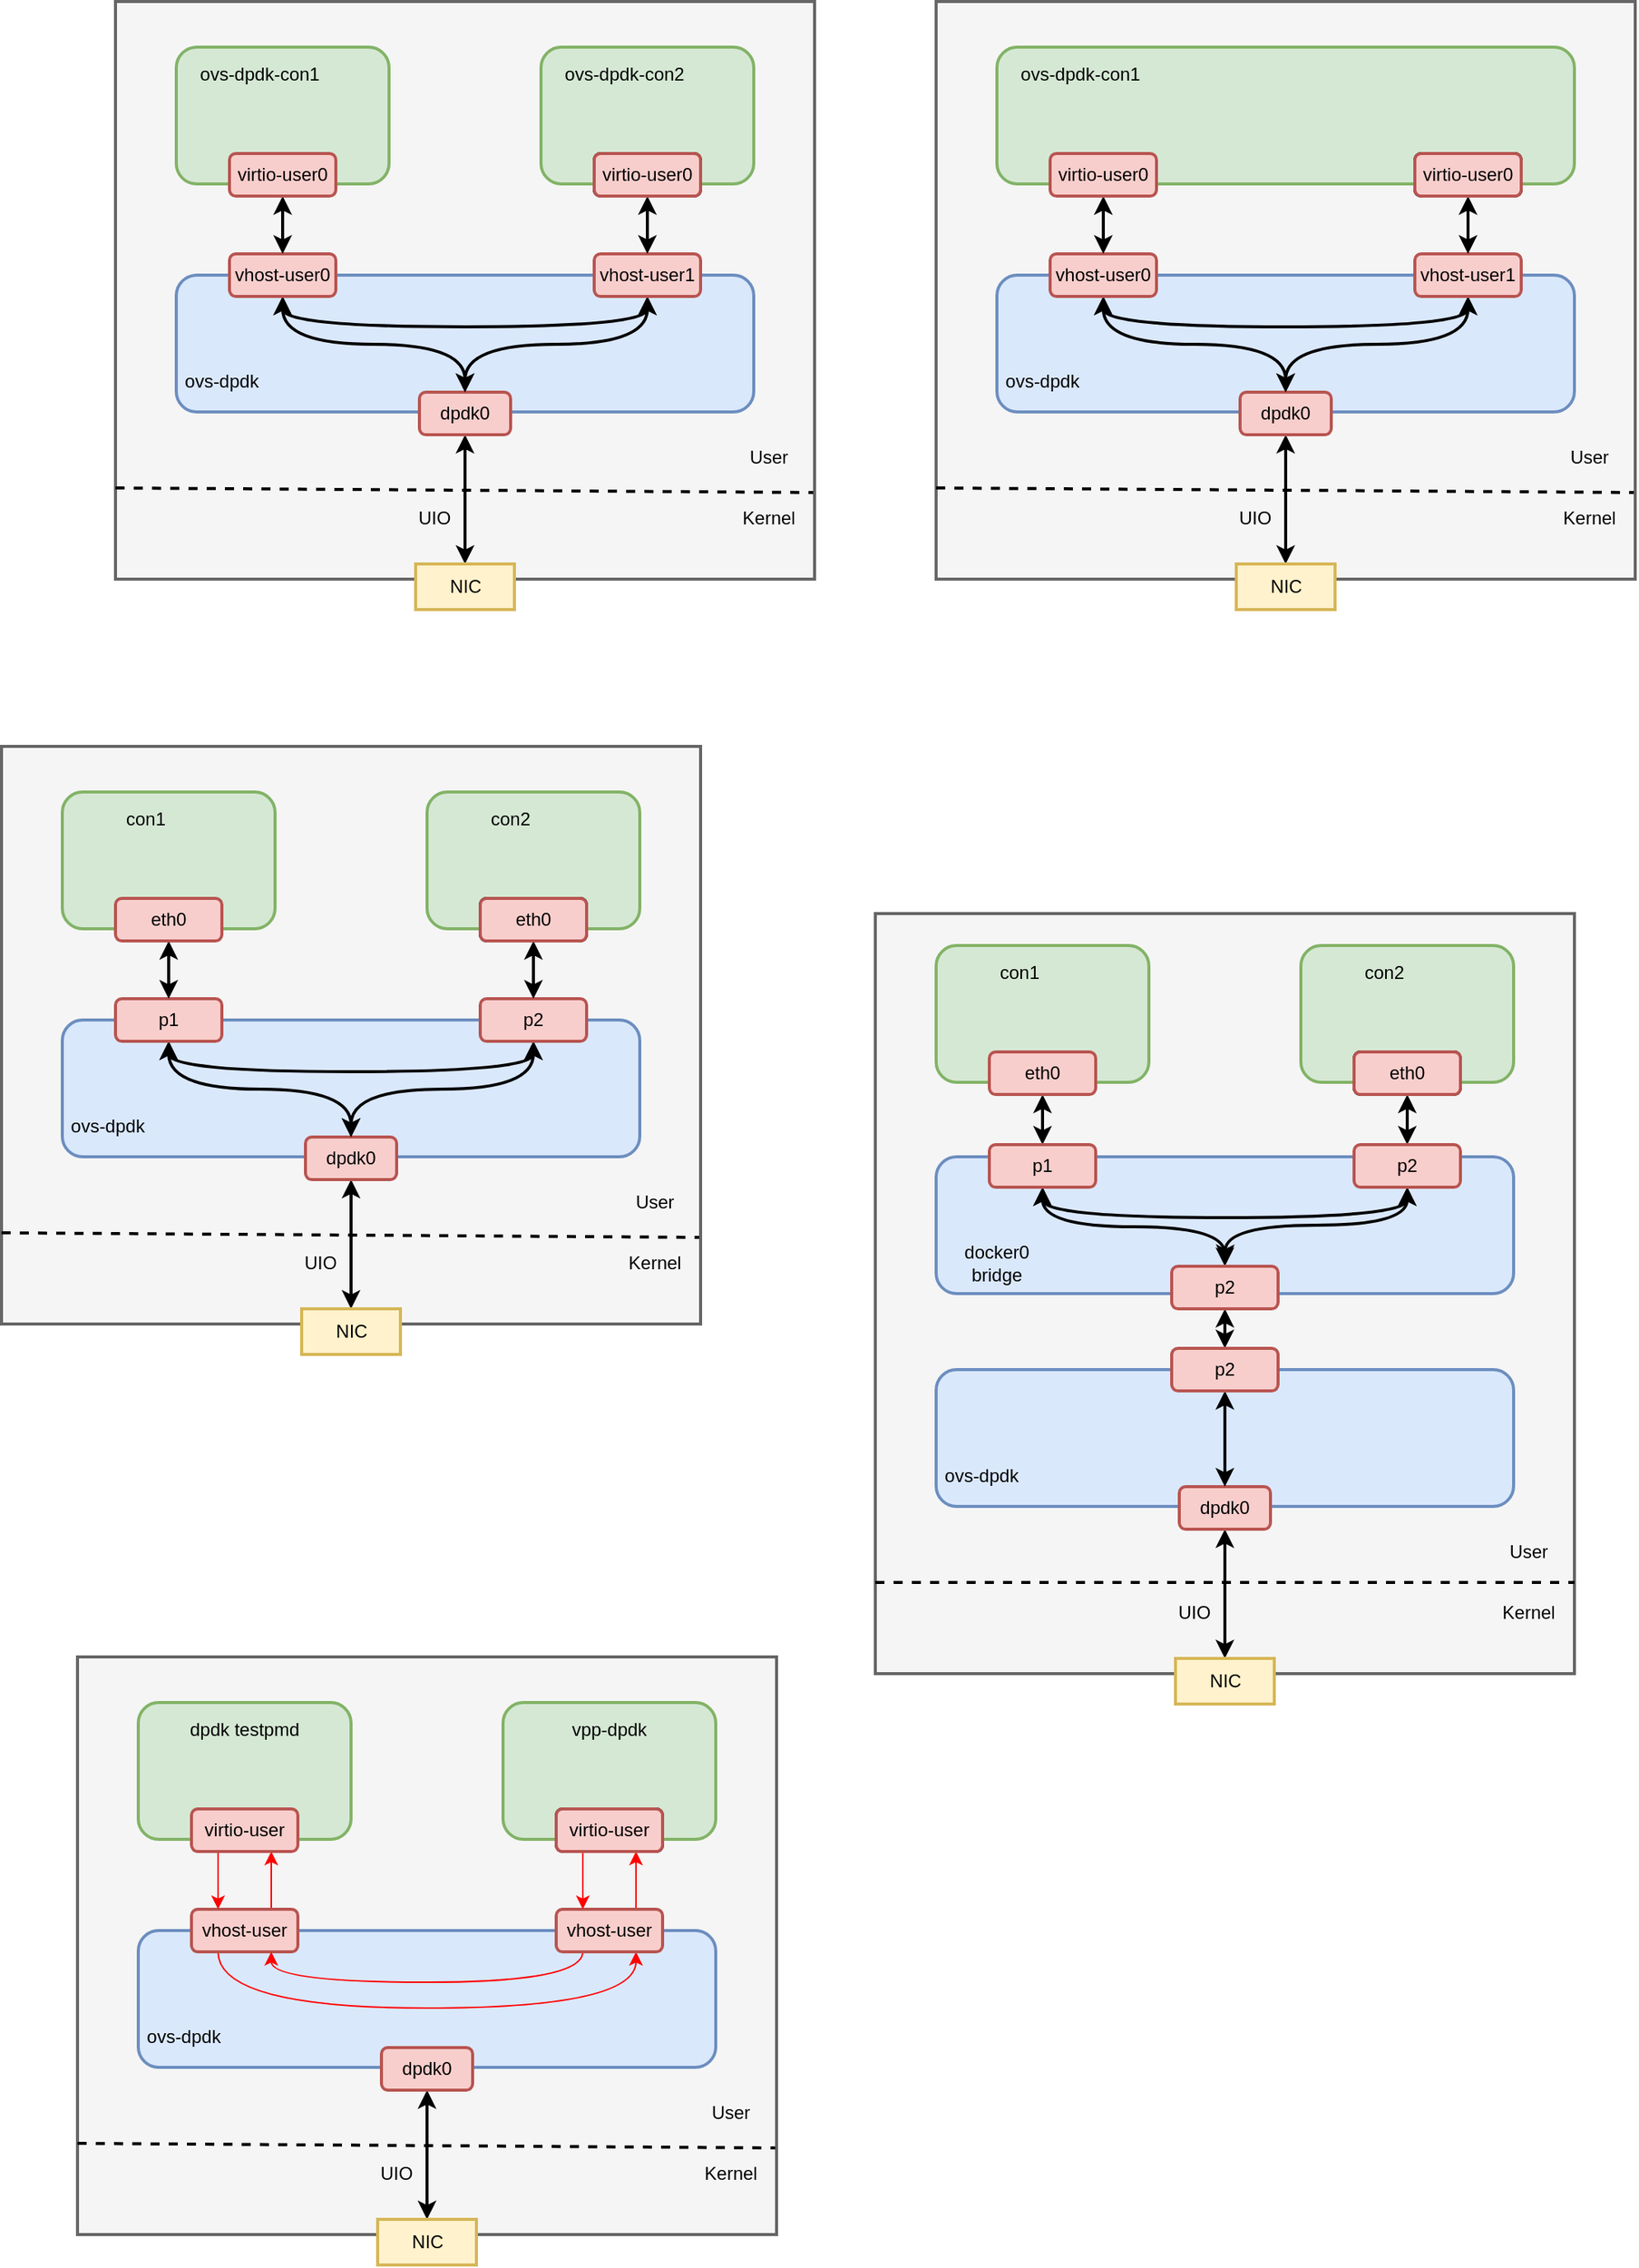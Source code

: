 <mxfile version="13.1.5" type="github">
  <diagram id="FR9rOoePRvCrto6dqu8H" name="Page-1">
    <mxGraphModel dx="1422" dy="713" grid="1" gridSize="10" guides="1" tooltips="1" connect="1" arrows="1" fold="1" page="1" pageScale="1" pageWidth="827" pageHeight="1169" math="0" shadow="0">
      <root>
        <mxCell id="0" />
        <mxCell id="1" parent="0" />
        <mxCell id="XV7jntDIHgjZRDwFEsG6-4" value="" style="rounded=0;whiteSpace=wrap;html=1;strokeWidth=2;fillColor=#f5f5f5;strokeColor=#666666;fontColor=#333333;" parent="1" vertex="1">
          <mxGeometry x="120" y="80" width="460" height="380" as="geometry" />
        </mxCell>
        <mxCell id="XV7jntDIHgjZRDwFEsG6-5" value="" style="rounded=1;whiteSpace=wrap;html=1;strokeWidth=2;fillColor=#d5e8d4;strokeColor=#82b366;" parent="1" vertex="1">
          <mxGeometry x="160" y="110" width="140" height="90" as="geometry" />
        </mxCell>
        <mxCell id="XV7jntDIHgjZRDwFEsG6-6" value="ovs-dpdk-con1" style="text;html=1;strokeColor=none;fillColor=none;align=center;verticalAlign=middle;whiteSpace=wrap;rounded=0;strokeWidth=2;" parent="1" vertex="1">
          <mxGeometry x="170" y="118" width="90" height="20" as="geometry" />
        </mxCell>
        <mxCell id="XV7jntDIHgjZRDwFEsG6-10" value="" style="rounded=1;whiteSpace=wrap;html=1;strokeWidth=2;fillColor=#dae8fc;strokeColor=#6c8ebf;" parent="1" vertex="1">
          <mxGeometry x="160" y="260" width="380" height="90" as="geometry" />
        </mxCell>
        <mxCell id="XV7jntDIHgjZRDwFEsG6-11" value="ovs-dpdk" style="text;html=1;strokeColor=none;fillColor=none;align=center;verticalAlign=middle;whiteSpace=wrap;rounded=0;strokeWidth=2;" parent="1" vertex="1">
          <mxGeometry x="160" y="320" width="60" height="20" as="geometry" />
        </mxCell>
        <mxCell id="XV7jntDIHgjZRDwFEsG6-28" style="edgeStyle=orthogonalEdgeStyle;orthogonalLoop=1;jettySize=auto;html=1;exitX=0.5;exitY=0;exitDx=0;exitDy=0;entryX=0.5;entryY=1;entryDx=0;entryDy=0;startArrow=classic;startFill=1;curved=1;strokeColor=#000000;strokeWidth=2;" parent="1" source="XV7jntDIHgjZRDwFEsG6-12" target="XV7jntDIHgjZRDwFEsG6-18" edge="1">
          <mxGeometry relative="1" as="geometry" />
        </mxCell>
        <mxCell id="XV7jntDIHgjZRDwFEsG6-12" value="NIC" style="rounded=0;whiteSpace=wrap;html=1;strokeWidth=2;fillColor=#fff2cc;strokeColor=#d6b656;" parent="1" vertex="1">
          <mxGeometry x="317.5" y="450" width="65" height="30" as="geometry" />
        </mxCell>
        <mxCell id="XV7jntDIHgjZRDwFEsG6-15" value="" style="endArrow=none;dashed=1;html=1;entryX=0.998;entryY=0.85;entryDx=0;entryDy=0;entryPerimeter=0;strokeWidth=2;" parent="1" target="XV7jntDIHgjZRDwFEsG6-4" edge="1">
          <mxGeometry width="50" height="50" relative="1" as="geometry">
            <mxPoint x="120" y="400" as="sourcePoint" />
            <mxPoint x="450" y="400" as="targetPoint" />
          </mxGeometry>
        </mxCell>
        <mxCell id="XV7jntDIHgjZRDwFEsG6-16" value="Kernel" style="text;html=1;strokeColor=none;fillColor=none;align=center;verticalAlign=middle;whiteSpace=wrap;rounded=0;strokeWidth=2;" parent="1" vertex="1">
          <mxGeometry x="530" y="410" width="40" height="20" as="geometry" />
        </mxCell>
        <mxCell id="XV7jntDIHgjZRDwFEsG6-17" value="User" style="text;html=1;strokeColor=none;fillColor=none;align=center;verticalAlign=middle;whiteSpace=wrap;rounded=0;strokeWidth=2;" parent="1" vertex="1">
          <mxGeometry x="530" y="370" width="40" height="20" as="geometry" />
        </mxCell>
        <mxCell id="XV7jntDIHgjZRDwFEsG6-18" value="dpdk0" style="rounded=1;whiteSpace=wrap;html=1;strokeWidth=2;fillColor=#f8cecc;strokeColor=#b85450;" parent="1" vertex="1">
          <mxGeometry x="320" y="337" width="60" height="28" as="geometry" />
        </mxCell>
        <mxCell id="XV7jntDIHgjZRDwFEsG6-19" value="" style="rounded=1;whiteSpace=wrap;html=1;strokeWidth=2;fillColor=#d5e8d4;strokeColor=#82b366;" parent="1" vertex="1">
          <mxGeometry x="400" y="110" width="140" height="90" as="geometry" />
        </mxCell>
        <mxCell id="XV7jntDIHgjZRDwFEsG6-20" value="ovs-dpdk-con2" style="text;html=1;strokeColor=none;fillColor=none;align=center;verticalAlign=middle;whiteSpace=wrap;rounded=0;strokeWidth=2;" parent="1" vertex="1">
          <mxGeometry x="410" y="118" width="90" height="20" as="geometry" />
        </mxCell>
        <mxCell id="XV7jntDIHgjZRDwFEsG6-30" style="edgeStyle=orthogonalEdgeStyle;curved=1;orthogonalLoop=1;jettySize=auto;html=1;exitX=0.5;exitY=1;exitDx=0;exitDy=0;entryX=0.5;entryY=0;entryDx=0;entryDy=0;startArrow=classic;startFill=1;strokeColor=#000000;strokeWidth=2;" parent="1" source="XV7jntDIHgjZRDwFEsG6-21" target="XV7jntDIHgjZRDwFEsG6-18" edge="1">
          <mxGeometry relative="1" as="geometry" />
        </mxCell>
        <mxCell id="XV7jntDIHgjZRDwFEsG6-56" style="edgeStyle=orthogonalEdgeStyle;orthogonalLoop=1;jettySize=auto;html=1;exitX=0.5;exitY=1;exitDx=0;exitDy=0;startArrow=classic;startFill=1;strokeColor=#000000;strokeWidth=2;curved=1;" parent="1" source="XV7jntDIHgjZRDwFEsG6-21" edge="1">
          <mxGeometry relative="1" as="geometry">
            <mxPoint x="470" y="274" as="targetPoint" />
            <Array as="points">
              <mxPoint x="230" y="294" />
              <mxPoint x="470" y="294" />
            </Array>
          </mxGeometry>
        </mxCell>
        <mxCell id="XV7jntDIHgjZRDwFEsG6-21" value="vhost-user0" style="rounded=1;whiteSpace=wrap;html=1;strokeWidth=2;fillColor=#f8cecc;strokeColor=#b85450;" parent="1" vertex="1">
          <mxGeometry x="195" y="246" width="70" height="28" as="geometry" />
        </mxCell>
        <mxCell id="XV7jntDIHgjZRDwFEsG6-31" style="edgeStyle=orthogonalEdgeStyle;curved=1;orthogonalLoop=1;jettySize=auto;html=1;exitX=0.5;exitY=1;exitDx=0;exitDy=0;entryX=0.5;entryY=0;entryDx=0;entryDy=0;startArrow=classic;startFill=1;strokeColor=#000000;strokeWidth=2;" parent="1" source="XV7jntDIHgjZRDwFEsG6-22" target="XV7jntDIHgjZRDwFEsG6-18" edge="1">
          <mxGeometry relative="1" as="geometry" />
        </mxCell>
        <mxCell id="XV7jntDIHgjZRDwFEsG6-22" value="vhost-user1" style="rounded=1;whiteSpace=wrap;html=1;strokeWidth=2;fillColor=#f8cecc;strokeColor=#b85450;" parent="1" vertex="1">
          <mxGeometry x="435" y="246" width="70" height="28" as="geometry" />
        </mxCell>
        <mxCell id="XV7jntDIHgjZRDwFEsG6-26" style="edgeStyle=orthogonalEdgeStyle;rounded=0;orthogonalLoop=1;jettySize=auto;html=1;exitX=0.5;exitY=1;exitDx=0;exitDy=0;entryX=0.5;entryY=0;entryDx=0;entryDy=0;startArrow=classic;startFill=1;strokeWidth=2;" parent="1" source="XV7jntDIHgjZRDwFEsG6-23" target="XV7jntDIHgjZRDwFEsG6-21" edge="1">
          <mxGeometry relative="1" as="geometry" />
        </mxCell>
        <mxCell id="XV7jntDIHgjZRDwFEsG6-23" value="virtio-user0" style="rounded=1;whiteSpace=wrap;html=1;strokeWidth=2;fillColor=#f8cecc;strokeColor=#b85450;" parent="1" vertex="1">
          <mxGeometry x="195" y="180" width="70" height="28" as="geometry" />
        </mxCell>
        <mxCell id="XV7jntDIHgjZRDwFEsG6-27" style="edgeStyle=orthogonalEdgeStyle;rounded=0;orthogonalLoop=1;jettySize=auto;html=1;exitX=0.5;exitY=1;exitDx=0;exitDy=0;entryX=0.5;entryY=0;entryDx=0;entryDy=0;startArrow=classic;startFill=1;strokeWidth=2;" parent="1" source="XV7jntDIHgjZRDwFEsG6-24" target="XV7jntDIHgjZRDwFEsG6-22" edge="1">
          <mxGeometry relative="1" as="geometry" />
        </mxCell>
        <mxCell id="XV7jntDIHgjZRDwFEsG6-24" value="virtio-user0" style="rounded=1;whiteSpace=wrap;html=1;strokeWidth=2;" parent="1" vertex="1">
          <mxGeometry x="435" y="180" width="70" height="28" as="geometry" />
        </mxCell>
        <mxCell id="XV7jntDIHgjZRDwFEsG6-29" value="UIO" style="text;html=1;strokeColor=none;fillColor=none;align=center;verticalAlign=middle;whiteSpace=wrap;rounded=0;strokeWidth=2;" parent="1" vertex="1">
          <mxGeometry x="310" y="410" width="40" height="20" as="geometry" />
        </mxCell>
        <mxCell id="XV7jntDIHgjZRDwFEsG6-32" value="virtio-user0" style="rounded=1;whiteSpace=wrap;html=1;strokeWidth=2;fillColor=#f8cecc;strokeColor=#b85450;" parent="1" vertex="1">
          <mxGeometry x="435" y="180" width="70" height="28" as="geometry" />
        </mxCell>
        <mxCell id="XV7jntDIHgjZRDwFEsG6-33" value="" style="rounded=0;whiteSpace=wrap;html=1;strokeWidth=2;fillColor=#f5f5f5;strokeColor=#666666;fontColor=#333333;" parent="1" vertex="1">
          <mxGeometry x="45" y="570" width="460" height="380" as="geometry" />
        </mxCell>
        <mxCell id="XV7jntDIHgjZRDwFEsG6-34" value="" style="rounded=1;whiteSpace=wrap;html=1;strokeWidth=2;fillColor=#d5e8d4;strokeColor=#82b366;" parent="1" vertex="1">
          <mxGeometry x="85" y="600" width="140" height="90" as="geometry" />
        </mxCell>
        <mxCell id="XV7jntDIHgjZRDwFEsG6-35" value="con1" style="text;html=1;strokeColor=none;fillColor=none;align=center;verticalAlign=middle;whiteSpace=wrap;rounded=0;strokeWidth=2;" parent="1" vertex="1">
          <mxGeometry x="95" y="608" width="90" height="20" as="geometry" />
        </mxCell>
        <mxCell id="XV7jntDIHgjZRDwFEsG6-36" value="" style="rounded=1;whiteSpace=wrap;html=1;strokeWidth=2;fillColor=#dae8fc;strokeColor=#6c8ebf;" parent="1" vertex="1">
          <mxGeometry x="85" y="750" width="380" height="90" as="geometry" />
        </mxCell>
        <mxCell id="XV7jntDIHgjZRDwFEsG6-37" value="ovs-dpdk" style="text;html=1;strokeColor=none;fillColor=none;align=center;verticalAlign=middle;whiteSpace=wrap;rounded=0;strokeWidth=2;" parent="1" vertex="1">
          <mxGeometry x="85" y="810" width="60" height="20" as="geometry" />
        </mxCell>
        <mxCell id="XV7jntDIHgjZRDwFEsG6-38" style="edgeStyle=orthogonalEdgeStyle;orthogonalLoop=1;jettySize=auto;html=1;exitX=0.5;exitY=0;exitDx=0;exitDy=0;entryX=0.5;entryY=1;entryDx=0;entryDy=0;startArrow=classic;startFill=1;curved=1;strokeColor=#000000;strokeWidth=2;" parent="1" source="XV7jntDIHgjZRDwFEsG6-39" target="XV7jntDIHgjZRDwFEsG6-43" edge="1">
          <mxGeometry relative="1" as="geometry" />
        </mxCell>
        <mxCell id="XV7jntDIHgjZRDwFEsG6-39" value="NIC" style="rounded=0;whiteSpace=wrap;html=1;strokeWidth=2;fillColor=#fff2cc;strokeColor=#d6b656;" parent="1" vertex="1">
          <mxGeometry x="242.5" y="940" width="65" height="30" as="geometry" />
        </mxCell>
        <mxCell id="XV7jntDIHgjZRDwFEsG6-40" value="" style="endArrow=none;dashed=1;html=1;entryX=0.998;entryY=0.85;entryDx=0;entryDy=0;entryPerimeter=0;strokeWidth=2;" parent="1" target="XV7jntDIHgjZRDwFEsG6-33" edge="1">
          <mxGeometry width="50" height="50" relative="1" as="geometry">
            <mxPoint x="45" y="890" as="sourcePoint" />
            <mxPoint x="375" y="890" as="targetPoint" />
          </mxGeometry>
        </mxCell>
        <mxCell id="XV7jntDIHgjZRDwFEsG6-41" value="Kernel" style="text;html=1;strokeColor=none;fillColor=none;align=center;verticalAlign=middle;whiteSpace=wrap;rounded=0;strokeWidth=2;" parent="1" vertex="1">
          <mxGeometry x="455" y="900" width="40" height="20" as="geometry" />
        </mxCell>
        <mxCell id="XV7jntDIHgjZRDwFEsG6-42" value="User" style="text;html=1;strokeColor=none;fillColor=none;align=center;verticalAlign=middle;whiteSpace=wrap;rounded=0;strokeWidth=2;" parent="1" vertex="1">
          <mxGeometry x="455" y="860" width="40" height="20" as="geometry" />
        </mxCell>
        <mxCell id="XV7jntDIHgjZRDwFEsG6-43" value="dpdk0" style="rounded=1;whiteSpace=wrap;html=1;strokeWidth=2;fillColor=#f8cecc;strokeColor=#b85450;" parent="1" vertex="1">
          <mxGeometry x="245" y="827" width="60" height="28" as="geometry" />
        </mxCell>
        <mxCell id="XV7jntDIHgjZRDwFEsG6-44" value="" style="rounded=1;whiteSpace=wrap;html=1;strokeWidth=2;fillColor=#d5e8d4;strokeColor=#82b366;" parent="1" vertex="1">
          <mxGeometry x="325" y="600" width="140" height="90" as="geometry" />
        </mxCell>
        <mxCell id="XV7jntDIHgjZRDwFEsG6-45" value="con2" style="text;html=1;strokeColor=none;fillColor=none;align=center;verticalAlign=middle;whiteSpace=wrap;rounded=0;strokeWidth=2;" parent="1" vertex="1">
          <mxGeometry x="335" y="608" width="90" height="20" as="geometry" />
        </mxCell>
        <mxCell id="XV7jntDIHgjZRDwFEsG6-46" style="edgeStyle=orthogonalEdgeStyle;curved=1;orthogonalLoop=1;jettySize=auto;html=1;exitX=0.5;exitY=1;exitDx=0;exitDy=0;entryX=0.5;entryY=0;entryDx=0;entryDy=0;startArrow=classic;startFill=1;strokeColor=#000000;strokeWidth=2;" parent="1" source="XV7jntDIHgjZRDwFEsG6-47" target="XV7jntDIHgjZRDwFEsG6-43" edge="1">
          <mxGeometry relative="1" as="geometry" />
        </mxCell>
        <mxCell id="XV7jntDIHgjZRDwFEsG6-57" style="edgeStyle=orthogonalEdgeStyle;curved=1;orthogonalLoop=1;jettySize=auto;html=1;exitX=0.5;exitY=1;exitDx=0;exitDy=0;entryX=0.5;entryY=1;entryDx=0;entryDy=0;startArrow=classic;startFill=1;strokeColor=#000000;strokeWidth=2;" parent="1" source="XV7jntDIHgjZRDwFEsG6-47" target="XV7jntDIHgjZRDwFEsG6-49" edge="1">
          <mxGeometry relative="1" as="geometry" />
        </mxCell>
        <mxCell id="XV7jntDIHgjZRDwFEsG6-47" value="p1" style="rounded=1;whiteSpace=wrap;html=1;strokeWidth=2;fillColor=#f8cecc;strokeColor=#b85450;" parent="1" vertex="1">
          <mxGeometry x="120" y="736" width="70" height="28" as="geometry" />
        </mxCell>
        <mxCell id="XV7jntDIHgjZRDwFEsG6-48" style="edgeStyle=orthogonalEdgeStyle;curved=1;orthogonalLoop=1;jettySize=auto;html=1;exitX=0.5;exitY=1;exitDx=0;exitDy=0;entryX=0.5;entryY=0;entryDx=0;entryDy=0;startArrow=classic;startFill=1;strokeColor=#000000;strokeWidth=2;" parent="1" source="XV7jntDIHgjZRDwFEsG6-49" target="XV7jntDIHgjZRDwFEsG6-43" edge="1">
          <mxGeometry relative="1" as="geometry" />
        </mxCell>
        <mxCell id="XV7jntDIHgjZRDwFEsG6-49" value="p2" style="rounded=1;whiteSpace=wrap;html=1;strokeWidth=2;fillColor=#f8cecc;strokeColor=#b85450;" parent="1" vertex="1">
          <mxGeometry x="360" y="736" width="70" height="28" as="geometry" />
        </mxCell>
        <mxCell id="XV7jntDIHgjZRDwFEsG6-50" style="edgeStyle=orthogonalEdgeStyle;rounded=0;orthogonalLoop=1;jettySize=auto;html=1;exitX=0.5;exitY=1;exitDx=0;exitDy=0;entryX=0.5;entryY=0;entryDx=0;entryDy=0;startArrow=classic;startFill=1;strokeWidth=2;" parent="1" source="XV7jntDIHgjZRDwFEsG6-51" target="XV7jntDIHgjZRDwFEsG6-47" edge="1">
          <mxGeometry relative="1" as="geometry" />
        </mxCell>
        <mxCell id="XV7jntDIHgjZRDwFEsG6-51" value="eth0" style="rounded=1;whiteSpace=wrap;html=1;strokeWidth=2;fillColor=#f8cecc;strokeColor=#b85450;" parent="1" vertex="1">
          <mxGeometry x="120" y="670" width="70" height="28" as="geometry" />
        </mxCell>
        <mxCell id="XV7jntDIHgjZRDwFEsG6-52" style="edgeStyle=orthogonalEdgeStyle;rounded=0;orthogonalLoop=1;jettySize=auto;html=1;exitX=0.5;exitY=1;exitDx=0;exitDy=0;entryX=0.5;entryY=0;entryDx=0;entryDy=0;startArrow=classic;startFill=1;strokeWidth=2;" parent="1" source="XV7jntDIHgjZRDwFEsG6-53" target="XV7jntDIHgjZRDwFEsG6-49" edge="1">
          <mxGeometry relative="1" as="geometry" />
        </mxCell>
        <mxCell id="XV7jntDIHgjZRDwFEsG6-53" value="virtio-user0" style="rounded=1;whiteSpace=wrap;html=1;strokeWidth=2;" parent="1" vertex="1">
          <mxGeometry x="360" y="670" width="70" height="28" as="geometry" />
        </mxCell>
        <mxCell id="XV7jntDIHgjZRDwFEsG6-54" value="UIO" style="text;html=1;strokeColor=none;fillColor=none;align=center;verticalAlign=middle;whiteSpace=wrap;rounded=0;strokeWidth=2;" parent="1" vertex="1">
          <mxGeometry x="235" y="900" width="40" height="20" as="geometry" />
        </mxCell>
        <mxCell id="XV7jntDIHgjZRDwFEsG6-55" value="eth0" style="rounded=1;whiteSpace=wrap;html=1;strokeWidth=2;fillColor=#f8cecc;strokeColor=#b85450;" parent="1" vertex="1">
          <mxGeometry x="360" y="670" width="70" height="28" as="geometry" />
        </mxCell>
        <mxCell id="XV7jntDIHgjZRDwFEsG6-58" value="" style="rounded=0;whiteSpace=wrap;html=1;strokeWidth=2;fillColor=#f5f5f5;strokeColor=#666666;fontColor=#333333;" parent="1" vertex="1">
          <mxGeometry x="620" y="680" width="460" height="500" as="geometry" />
        </mxCell>
        <mxCell id="XV7jntDIHgjZRDwFEsG6-59" value="" style="rounded=1;whiteSpace=wrap;html=1;strokeWidth=2;fillColor=#d5e8d4;strokeColor=#82b366;" parent="1" vertex="1">
          <mxGeometry x="660" y="701" width="140" height="90" as="geometry" />
        </mxCell>
        <mxCell id="XV7jntDIHgjZRDwFEsG6-60" value="con1" style="text;html=1;strokeColor=none;fillColor=none;align=center;verticalAlign=middle;whiteSpace=wrap;rounded=0;strokeWidth=2;" parent="1" vertex="1">
          <mxGeometry x="670" y="709" width="90" height="20" as="geometry" />
        </mxCell>
        <mxCell id="XV7jntDIHgjZRDwFEsG6-61" value="" style="rounded=1;whiteSpace=wrap;html=1;strokeWidth=2;fillColor=#dae8fc;strokeColor=#6c8ebf;" parent="1" vertex="1">
          <mxGeometry x="660" y="980" width="380" height="90" as="geometry" />
        </mxCell>
        <mxCell id="XV7jntDIHgjZRDwFEsG6-62" value="ovs-dpdk" style="text;html=1;strokeColor=none;fillColor=none;align=center;verticalAlign=middle;whiteSpace=wrap;rounded=0;strokeWidth=2;" parent="1" vertex="1">
          <mxGeometry x="660" y="1040" width="60" height="20" as="geometry" />
        </mxCell>
        <mxCell id="XV7jntDIHgjZRDwFEsG6-63" style="edgeStyle=orthogonalEdgeStyle;orthogonalLoop=1;jettySize=auto;html=1;exitX=0.5;exitY=0;exitDx=0;exitDy=0;entryX=0.5;entryY=1;entryDx=0;entryDy=0;startArrow=classic;startFill=1;curved=1;strokeColor=#000000;strokeWidth=2;" parent="1" source="XV7jntDIHgjZRDwFEsG6-64" target="XV7jntDIHgjZRDwFEsG6-68" edge="1">
          <mxGeometry relative="1" as="geometry" />
        </mxCell>
        <mxCell id="XV7jntDIHgjZRDwFEsG6-64" value="NIC" style="rounded=0;whiteSpace=wrap;html=1;strokeWidth=2;fillColor=#fff2cc;strokeColor=#d6b656;" parent="1" vertex="1">
          <mxGeometry x="817.5" y="1170" width="65" height="30" as="geometry" />
        </mxCell>
        <mxCell id="XV7jntDIHgjZRDwFEsG6-65" value="" style="endArrow=none;dashed=1;html=1;strokeWidth=2;" parent="1" edge="1">
          <mxGeometry width="50" height="50" relative="1" as="geometry">
            <mxPoint x="620" y="1120" as="sourcePoint" />
            <mxPoint x="1080" y="1120" as="targetPoint" />
          </mxGeometry>
        </mxCell>
        <mxCell id="XV7jntDIHgjZRDwFEsG6-66" value="Kernel" style="text;html=1;strokeColor=none;fillColor=none;align=center;verticalAlign=middle;whiteSpace=wrap;rounded=0;strokeWidth=2;" parent="1" vertex="1">
          <mxGeometry x="1030" y="1130" width="40" height="20" as="geometry" />
        </mxCell>
        <mxCell id="XV7jntDIHgjZRDwFEsG6-67" value="User" style="text;html=1;strokeColor=none;fillColor=none;align=center;verticalAlign=middle;whiteSpace=wrap;rounded=0;strokeWidth=2;" parent="1" vertex="1">
          <mxGeometry x="1030" y="1090" width="40" height="20" as="geometry" />
        </mxCell>
        <mxCell id="XV7jntDIHgjZRDwFEsG6-68" value="dpdk0" style="rounded=1;whiteSpace=wrap;html=1;strokeWidth=2;fillColor=#f8cecc;strokeColor=#b85450;" parent="1" vertex="1">
          <mxGeometry x="820" y="1057" width="60" height="28" as="geometry" />
        </mxCell>
        <mxCell id="XV7jntDIHgjZRDwFEsG6-69" value="" style="rounded=1;whiteSpace=wrap;html=1;strokeWidth=2;fillColor=#d5e8d4;strokeColor=#82b366;" parent="1" vertex="1">
          <mxGeometry x="900" y="701" width="140" height="90" as="geometry" />
        </mxCell>
        <mxCell id="XV7jntDIHgjZRDwFEsG6-70" value="con2" style="text;html=1;strokeColor=none;fillColor=none;align=center;verticalAlign=middle;whiteSpace=wrap;rounded=0;strokeWidth=2;" parent="1" vertex="1">
          <mxGeometry x="910" y="709" width="90" height="20" as="geometry" />
        </mxCell>
        <mxCell id="XV7jntDIHgjZRDwFEsG6-94" style="edgeStyle=orthogonalEdgeStyle;curved=1;orthogonalLoop=1;jettySize=auto;html=1;exitX=0.5;exitY=1;exitDx=0;exitDy=0;entryX=0.5;entryY=0;entryDx=0;entryDy=0;startArrow=classic;startFill=1;strokeColor=#000000;strokeWidth=2;" parent="1" source="XV7jntDIHgjZRDwFEsG6-77" target="XV7jntDIHgjZRDwFEsG6-88" edge="1">
          <mxGeometry relative="1" as="geometry" />
        </mxCell>
        <mxCell id="XV7jntDIHgjZRDwFEsG6-77" value="eth0" style="rounded=1;whiteSpace=wrap;html=1;strokeWidth=2;fillColor=#f8cecc;strokeColor=#b85450;" parent="1" vertex="1">
          <mxGeometry x="695" y="771" width="70" height="28" as="geometry" />
        </mxCell>
        <mxCell id="XV7jntDIHgjZRDwFEsG6-79" value="virtio-user0" style="rounded=1;whiteSpace=wrap;html=1;strokeWidth=2;" parent="1" vertex="1">
          <mxGeometry x="935" y="771" width="70" height="28" as="geometry" />
        </mxCell>
        <mxCell id="XV7jntDIHgjZRDwFEsG6-80" value="UIO" style="text;html=1;strokeColor=none;fillColor=none;align=center;verticalAlign=middle;whiteSpace=wrap;rounded=0;strokeWidth=2;" parent="1" vertex="1">
          <mxGeometry x="810" y="1130" width="40" height="20" as="geometry" />
        </mxCell>
        <mxCell id="XV7jntDIHgjZRDwFEsG6-95" style="edgeStyle=orthogonalEdgeStyle;curved=1;orthogonalLoop=1;jettySize=auto;html=1;exitX=0.5;exitY=1;exitDx=0;exitDy=0;startArrow=classic;startFill=1;strokeColor=#000000;strokeWidth=2;" parent="1" source="XV7jntDIHgjZRDwFEsG6-81" target="XV7jntDIHgjZRDwFEsG6-89" edge="1">
          <mxGeometry relative="1" as="geometry" />
        </mxCell>
        <mxCell id="XV7jntDIHgjZRDwFEsG6-81" value="eth0" style="rounded=1;whiteSpace=wrap;html=1;strokeWidth=2;fillColor=#f8cecc;strokeColor=#b85450;" parent="1" vertex="1">
          <mxGeometry x="935" y="771" width="70" height="28" as="geometry" />
        </mxCell>
        <mxCell id="XV7jntDIHgjZRDwFEsG6-82" value="" style="rounded=1;whiteSpace=wrap;html=1;strokeWidth=2;fillColor=#dae8fc;strokeColor=#6c8ebf;" parent="1" vertex="1">
          <mxGeometry x="660" y="840" width="380" height="90" as="geometry" />
        </mxCell>
        <mxCell id="XV7jntDIHgjZRDwFEsG6-96" style="edgeStyle=orthogonalEdgeStyle;curved=1;orthogonalLoop=1;jettySize=auto;html=1;exitX=0.5;exitY=1;exitDx=0;exitDy=0;startArrow=classic;startFill=1;strokeColor=#000000;strokeWidth=2;" parent="1" source="XV7jntDIHgjZRDwFEsG6-88" target="XV7jntDIHgjZRDwFEsG6-90" edge="1">
          <mxGeometry relative="1" as="geometry" />
        </mxCell>
        <mxCell id="XV7jntDIHgjZRDwFEsG6-98" style="edgeStyle=orthogonalEdgeStyle;curved=1;orthogonalLoop=1;jettySize=auto;html=1;exitX=0.5;exitY=1;exitDx=0;exitDy=0;startArrow=classic;startFill=1;strokeColor=#000000;strokeWidth=2;" parent="1" source="XV7jntDIHgjZRDwFEsG6-88" edge="1">
          <mxGeometry relative="1" as="geometry">
            <mxPoint x="970" y="860" as="targetPoint" />
            <Array as="points">
              <mxPoint x="730" y="880" />
              <mxPoint x="970" y="880" />
            </Array>
          </mxGeometry>
        </mxCell>
        <mxCell id="XV7jntDIHgjZRDwFEsG6-88" value="p1" style="rounded=1;whiteSpace=wrap;html=1;strokeWidth=2;fillColor=#f8cecc;strokeColor=#b85450;" parent="1" vertex="1">
          <mxGeometry x="695" y="832" width="70" height="28" as="geometry" />
        </mxCell>
        <mxCell id="XV7jntDIHgjZRDwFEsG6-97" style="edgeStyle=orthogonalEdgeStyle;curved=1;orthogonalLoop=1;jettySize=auto;html=1;exitX=0.5;exitY=1;exitDx=0;exitDy=0;startArrow=classic;startFill=1;strokeColor=#000000;strokeWidth=2;" parent="1" source="XV7jntDIHgjZRDwFEsG6-89" edge="1">
          <mxGeometry relative="1" as="geometry">
            <mxPoint x="850" y="910" as="targetPoint" />
          </mxGeometry>
        </mxCell>
        <mxCell id="XV7jntDIHgjZRDwFEsG6-89" value="p2" style="rounded=1;whiteSpace=wrap;html=1;strokeWidth=2;fillColor=#f8cecc;strokeColor=#b85450;" parent="1" vertex="1">
          <mxGeometry x="935" y="832" width="70" height="28" as="geometry" />
        </mxCell>
        <mxCell id="XV7jntDIHgjZRDwFEsG6-93" style="edgeStyle=orthogonalEdgeStyle;curved=1;orthogonalLoop=1;jettySize=auto;html=1;exitX=0.5;exitY=1;exitDx=0;exitDy=0;entryX=0.5;entryY=0;entryDx=0;entryDy=0;startArrow=classic;startFill=1;strokeColor=#000000;strokeWidth=2;" parent="1" source="XV7jntDIHgjZRDwFEsG6-90" target="XV7jntDIHgjZRDwFEsG6-91" edge="1">
          <mxGeometry relative="1" as="geometry" />
        </mxCell>
        <mxCell id="XV7jntDIHgjZRDwFEsG6-90" value="p2" style="rounded=1;whiteSpace=wrap;html=1;strokeWidth=2;fillColor=#f8cecc;strokeColor=#b85450;" parent="1" vertex="1">
          <mxGeometry x="815" y="912" width="70" height="28" as="geometry" />
        </mxCell>
        <mxCell id="XV7jntDIHgjZRDwFEsG6-92" style="edgeStyle=orthogonalEdgeStyle;curved=1;orthogonalLoop=1;jettySize=auto;html=1;exitX=0.5;exitY=1;exitDx=0;exitDy=0;entryX=0.5;entryY=0;entryDx=0;entryDy=0;startArrow=classic;startFill=1;strokeColor=#000000;strokeWidth=2;" parent="1" source="XV7jntDIHgjZRDwFEsG6-91" target="XV7jntDIHgjZRDwFEsG6-68" edge="1">
          <mxGeometry relative="1" as="geometry" />
        </mxCell>
        <mxCell id="XV7jntDIHgjZRDwFEsG6-91" value="p2" style="rounded=1;whiteSpace=wrap;html=1;strokeWidth=2;fillColor=#f8cecc;strokeColor=#b85450;" parent="1" vertex="1">
          <mxGeometry x="815" y="966" width="70" height="28" as="geometry" />
        </mxCell>
        <mxCell id="XV7jntDIHgjZRDwFEsG6-99" value="docker0&lt;br&gt;bridge" style="text;html=1;strokeColor=none;fillColor=none;align=center;verticalAlign=middle;whiteSpace=wrap;rounded=0;strokeWidth=2;" parent="1" vertex="1">
          <mxGeometry x="670" y="900" width="60" height="20" as="geometry" />
        </mxCell>
        <mxCell id="1khmAaKx-Zy55xXhSZ3w-1" value="" style="rounded=0;whiteSpace=wrap;html=1;strokeWidth=2;fillColor=#f5f5f5;strokeColor=#666666;fontColor=#333333;" parent="1" vertex="1">
          <mxGeometry x="660" y="80" width="460" height="380" as="geometry" />
        </mxCell>
        <mxCell id="1khmAaKx-Zy55xXhSZ3w-2" value="" style="rounded=1;whiteSpace=wrap;html=1;strokeWidth=2;fillColor=#d5e8d4;strokeColor=#82b366;" parent="1" vertex="1">
          <mxGeometry x="700" y="110" width="380" height="90" as="geometry" />
        </mxCell>
        <mxCell id="1khmAaKx-Zy55xXhSZ3w-3" value="ovs-dpdk-con1" style="text;html=1;strokeColor=none;fillColor=none;align=center;verticalAlign=middle;whiteSpace=wrap;rounded=0;strokeWidth=2;" parent="1" vertex="1">
          <mxGeometry x="710" y="118" width="90" height="20" as="geometry" />
        </mxCell>
        <mxCell id="1khmAaKx-Zy55xXhSZ3w-4" value="" style="rounded=1;whiteSpace=wrap;html=1;strokeWidth=2;fillColor=#dae8fc;strokeColor=#6c8ebf;" parent="1" vertex="1">
          <mxGeometry x="700" y="260" width="380" height="90" as="geometry" />
        </mxCell>
        <mxCell id="1khmAaKx-Zy55xXhSZ3w-5" value="ovs-dpdk" style="text;html=1;strokeColor=none;fillColor=none;align=center;verticalAlign=middle;whiteSpace=wrap;rounded=0;strokeWidth=2;" parent="1" vertex="1">
          <mxGeometry x="700" y="320" width="60" height="20" as="geometry" />
        </mxCell>
        <mxCell id="1khmAaKx-Zy55xXhSZ3w-6" style="edgeStyle=orthogonalEdgeStyle;orthogonalLoop=1;jettySize=auto;html=1;exitX=0.5;exitY=0;exitDx=0;exitDy=0;entryX=0.5;entryY=1;entryDx=0;entryDy=0;startArrow=classic;startFill=1;curved=1;strokeColor=#000000;strokeWidth=2;" parent="1" source="1khmAaKx-Zy55xXhSZ3w-7" target="1khmAaKx-Zy55xXhSZ3w-11" edge="1">
          <mxGeometry relative="1" as="geometry" />
        </mxCell>
        <mxCell id="1khmAaKx-Zy55xXhSZ3w-7" value="NIC" style="rounded=0;whiteSpace=wrap;html=1;strokeWidth=2;fillColor=#fff2cc;strokeColor=#d6b656;" parent="1" vertex="1">
          <mxGeometry x="857.5" y="450" width="65" height="30" as="geometry" />
        </mxCell>
        <mxCell id="1khmAaKx-Zy55xXhSZ3w-8" value="" style="endArrow=none;dashed=1;html=1;entryX=0.998;entryY=0.85;entryDx=0;entryDy=0;entryPerimeter=0;strokeWidth=2;" parent="1" target="1khmAaKx-Zy55xXhSZ3w-1" edge="1">
          <mxGeometry width="50" height="50" relative="1" as="geometry">
            <mxPoint x="660" y="400" as="sourcePoint" />
            <mxPoint x="990" y="400" as="targetPoint" />
          </mxGeometry>
        </mxCell>
        <mxCell id="1khmAaKx-Zy55xXhSZ3w-9" value="Kernel" style="text;html=1;strokeColor=none;fillColor=none;align=center;verticalAlign=middle;whiteSpace=wrap;rounded=0;strokeWidth=2;" parent="1" vertex="1">
          <mxGeometry x="1070" y="410" width="40" height="20" as="geometry" />
        </mxCell>
        <mxCell id="1khmAaKx-Zy55xXhSZ3w-10" value="User" style="text;html=1;strokeColor=none;fillColor=none;align=center;verticalAlign=middle;whiteSpace=wrap;rounded=0;strokeWidth=2;" parent="1" vertex="1">
          <mxGeometry x="1070" y="370" width="40" height="20" as="geometry" />
        </mxCell>
        <mxCell id="1khmAaKx-Zy55xXhSZ3w-11" value="dpdk0" style="rounded=1;whiteSpace=wrap;html=1;strokeWidth=2;fillColor=#f8cecc;strokeColor=#b85450;" parent="1" vertex="1">
          <mxGeometry x="860" y="337" width="60" height="28" as="geometry" />
        </mxCell>
        <mxCell id="1khmAaKx-Zy55xXhSZ3w-14" style="edgeStyle=orthogonalEdgeStyle;curved=1;orthogonalLoop=1;jettySize=auto;html=1;exitX=0.5;exitY=1;exitDx=0;exitDy=0;entryX=0.5;entryY=0;entryDx=0;entryDy=0;startArrow=classic;startFill=1;strokeColor=#000000;strokeWidth=2;" parent="1" source="1khmAaKx-Zy55xXhSZ3w-16" target="1khmAaKx-Zy55xXhSZ3w-11" edge="1">
          <mxGeometry relative="1" as="geometry" />
        </mxCell>
        <mxCell id="1khmAaKx-Zy55xXhSZ3w-15" style="edgeStyle=orthogonalEdgeStyle;orthogonalLoop=1;jettySize=auto;html=1;exitX=0.5;exitY=1;exitDx=0;exitDy=0;startArrow=classic;startFill=1;strokeColor=#000000;strokeWidth=2;curved=1;" parent="1" source="1khmAaKx-Zy55xXhSZ3w-16" edge="1">
          <mxGeometry relative="1" as="geometry">
            <mxPoint x="1010" y="274" as="targetPoint" />
            <Array as="points">
              <mxPoint x="770" y="294" />
              <mxPoint x="1010" y="294" />
            </Array>
          </mxGeometry>
        </mxCell>
        <mxCell id="1khmAaKx-Zy55xXhSZ3w-16" value="vhost-user0" style="rounded=1;whiteSpace=wrap;html=1;strokeWidth=2;fillColor=#f8cecc;strokeColor=#b85450;" parent="1" vertex="1">
          <mxGeometry x="735" y="246" width="70" height="28" as="geometry" />
        </mxCell>
        <mxCell id="1khmAaKx-Zy55xXhSZ3w-17" style="edgeStyle=orthogonalEdgeStyle;curved=1;orthogonalLoop=1;jettySize=auto;html=1;exitX=0.5;exitY=1;exitDx=0;exitDy=0;entryX=0.5;entryY=0;entryDx=0;entryDy=0;startArrow=classic;startFill=1;strokeColor=#000000;strokeWidth=2;" parent="1" source="1khmAaKx-Zy55xXhSZ3w-18" target="1khmAaKx-Zy55xXhSZ3w-11" edge="1">
          <mxGeometry relative="1" as="geometry" />
        </mxCell>
        <mxCell id="1khmAaKx-Zy55xXhSZ3w-18" value="vhost-user1" style="rounded=1;whiteSpace=wrap;html=1;strokeWidth=2;fillColor=#f8cecc;strokeColor=#b85450;" parent="1" vertex="1">
          <mxGeometry x="975" y="246" width="70" height="28" as="geometry" />
        </mxCell>
        <mxCell id="1khmAaKx-Zy55xXhSZ3w-19" style="edgeStyle=orthogonalEdgeStyle;rounded=0;orthogonalLoop=1;jettySize=auto;html=1;exitX=0.5;exitY=1;exitDx=0;exitDy=0;entryX=0.5;entryY=0;entryDx=0;entryDy=0;startArrow=classic;startFill=1;strokeWidth=2;" parent="1" source="1khmAaKx-Zy55xXhSZ3w-20" target="1khmAaKx-Zy55xXhSZ3w-16" edge="1">
          <mxGeometry relative="1" as="geometry" />
        </mxCell>
        <mxCell id="1khmAaKx-Zy55xXhSZ3w-20" value="virtio-user0" style="rounded=1;whiteSpace=wrap;html=1;strokeWidth=2;fillColor=#f8cecc;strokeColor=#b85450;" parent="1" vertex="1">
          <mxGeometry x="735" y="180" width="70" height="28" as="geometry" />
        </mxCell>
        <mxCell id="1khmAaKx-Zy55xXhSZ3w-21" style="edgeStyle=orthogonalEdgeStyle;rounded=0;orthogonalLoop=1;jettySize=auto;html=1;exitX=0.5;exitY=1;exitDx=0;exitDy=0;entryX=0.5;entryY=0;entryDx=0;entryDy=0;startArrow=classic;startFill=1;strokeWidth=2;" parent="1" source="1khmAaKx-Zy55xXhSZ3w-22" target="1khmAaKx-Zy55xXhSZ3w-18" edge="1">
          <mxGeometry relative="1" as="geometry" />
        </mxCell>
        <mxCell id="1khmAaKx-Zy55xXhSZ3w-22" value="virtio-user0" style="rounded=1;whiteSpace=wrap;html=1;strokeWidth=2;" parent="1" vertex="1">
          <mxGeometry x="975" y="180" width="70" height="28" as="geometry" />
        </mxCell>
        <mxCell id="1khmAaKx-Zy55xXhSZ3w-23" value="UIO" style="text;html=1;strokeColor=none;fillColor=none;align=center;verticalAlign=middle;whiteSpace=wrap;rounded=0;strokeWidth=2;" parent="1" vertex="1">
          <mxGeometry x="850" y="410" width="40" height="20" as="geometry" />
        </mxCell>
        <mxCell id="1khmAaKx-Zy55xXhSZ3w-24" value="virtio-user0" style="rounded=1;whiteSpace=wrap;html=1;strokeWidth=2;fillColor=#f8cecc;strokeColor=#b85450;" parent="1" vertex="1">
          <mxGeometry x="975" y="180" width="70" height="28" as="geometry" />
        </mxCell>
        <mxCell id="KBao1pAnOj2_AVmuXoNY-1" value="" style="rounded=0;whiteSpace=wrap;html=1;strokeWidth=2;fillColor=#f5f5f5;strokeColor=#666666;fontColor=#333333;" vertex="1" parent="1">
          <mxGeometry x="95" y="1169" width="460" height="380" as="geometry" />
        </mxCell>
        <mxCell id="KBao1pAnOj2_AVmuXoNY-2" value="" style="rounded=1;whiteSpace=wrap;html=1;strokeWidth=2;fillColor=#d5e8d4;strokeColor=#82b366;" vertex="1" parent="1">
          <mxGeometry x="135" y="1199" width="140" height="90" as="geometry" />
        </mxCell>
        <mxCell id="KBao1pAnOj2_AVmuXoNY-3" value="dpdk testpmd" style="text;html=1;strokeColor=none;fillColor=none;align=center;verticalAlign=middle;whiteSpace=wrap;rounded=0;strokeWidth=2;" vertex="1" parent="1">
          <mxGeometry x="160" y="1207" width="90" height="20" as="geometry" />
        </mxCell>
        <mxCell id="KBao1pAnOj2_AVmuXoNY-4" value="" style="rounded=1;whiteSpace=wrap;html=1;strokeWidth=2;fillColor=#dae8fc;strokeColor=#6c8ebf;" vertex="1" parent="1">
          <mxGeometry x="135" y="1349" width="380" height="90" as="geometry" />
        </mxCell>
        <mxCell id="KBao1pAnOj2_AVmuXoNY-5" value="ovs-dpdk" style="text;html=1;strokeColor=none;fillColor=none;align=center;verticalAlign=middle;whiteSpace=wrap;rounded=0;strokeWidth=2;" vertex="1" parent="1">
          <mxGeometry x="135" y="1409" width="60" height="20" as="geometry" />
        </mxCell>
        <mxCell id="KBao1pAnOj2_AVmuXoNY-6" style="edgeStyle=orthogonalEdgeStyle;orthogonalLoop=1;jettySize=auto;html=1;exitX=0.5;exitY=0;exitDx=0;exitDy=0;entryX=0.5;entryY=1;entryDx=0;entryDy=0;startArrow=classic;startFill=1;curved=1;strokeColor=#000000;strokeWidth=2;" edge="1" parent="1" source="KBao1pAnOj2_AVmuXoNY-7" target="KBao1pAnOj2_AVmuXoNY-11">
          <mxGeometry relative="1" as="geometry" />
        </mxCell>
        <mxCell id="KBao1pAnOj2_AVmuXoNY-7" value="NIC" style="rounded=0;whiteSpace=wrap;html=1;strokeWidth=2;fillColor=#fff2cc;strokeColor=#d6b656;" vertex="1" parent="1">
          <mxGeometry x="292.5" y="1539" width="65" height="30" as="geometry" />
        </mxCell>
        <mxCell id="KBao1pAnOj2_AVmuXoNY-8" value="" style="endArrow=none;dashed=1;html=1;entryX=0.998;entryY=0.85;entryDx=0;entryDy=0;entryPerimeter=0;strokeWidth=2;" edge="1" parent="1" target="KBao1pAnOj2_AVmuXoNY-1">
          <mxGeometry width="50" height="50" relative="1" as="geometry">
            <mxPoint x="95" y="1489" as="sourcePoint" />
            <mxPoint x="425" y="1489" as="targetPoint" />
          </mxGeometry>
        </mxCell>
        <mxCell id="KBao1pAnOj2_AVmuXoNY-9" value="Kernel" style="text;html=1;strokeColor=none;fillColor=none;align=center;verticalAlign=middle;whiteSpace=wrap;rounded=0;strokeWidth=2;" vertex="1" parent="1">
          <mxGeometry x="505" y="1499" width="40" height="20" as="geometry" />
        </mxCell>
        <mxCell id="KBao1pAnOj2_AVmuXoNY-10" value="User" style="text;html=1;strokeColor=none;fillColor=none;align=center;verticalAlign=middle;whiteSpace=wrap;rounded=0;strokeWidth=2;" vertex="1" parent="1">
          <mxGeometry x="505" y="1459" width="40" height="20" as="geometry" />
        </mxCell>
        <mxCell id="KBao1pAnOj2_AVmuXoNY-11" value="dpdk0" style="rounded=1;whiteSpace=wrap;html=1;strokeWidth=2;fillColor=#f8cecc;strokeColor=#b85450;" vertex="1" parent="1">
          <mxGeometry x="295" y="1426" width="60" height="28" as="geometry" />
        </mxCell>
        <mxCell id="KBao1pAnOj2_AVmuXoNY-12" value="" style="rounded=1;whiteSpace=wrap;html=1;strokeWidth=2;fillColor=#d5e8d4;strokeColor=#82b366;" vertex="1" parent="1">
          <mxGeometry x="375" y="1199" width="140" height="90" as="geometry" />
        </mxCell>
        <mxCell id="KBao1pAnOj2_AVmuXoNY-13" value="vpp-dpdk" style="text;html=1;strokeColor=none;fillColor=none;align=center;verticalAlign=middle;whiteSpace=wrap;rounded=0;strokeWidth=2;" vertex="1" parent="1">
          <mxGeometry x="400" y="1207" width="90" height="20" as="geometry" />
        </mxCell>
        <mxCell id="KBao1pAnOj2_AVmuXoNY-29" style="edgeStyle=orthogonalEdgeStyle;curved=1;rounded=0;orthogonalLoop=1;jettySize=auto;html=1;exitX=0.25;exitY=1;exitDx=0;exitDy=0;entryX=0.75;entryY=1;entryDx=0;entryDy=0;strokeColor=#FF0000;" edge="1" parent="1" source="KBao1pAnOj2_AVmuXoNY-16" target="KBao1pAnOj2_AVmuXoNY-18">
          <mxGeometry relative="1" as="geometry">
            <Array as="points">
              <mxPoint x="188" y="1400" />
              <mxPoint x="463" y="1400" />
            </Array>
          </mxGeometry>
        </mxCell>
        <mxCell id="KBao1pAnOj2_AVmuXoNY-34" style="edgeStyle=orthogonalEdgeStyle;curved=1;rounded=0;orthogonalLoop=1;jettySize=auto;html=1;exitX=0.75;exitY=0;exitDx=0;exitDy=0;entryX=0.75;entryY=1;entryDx=0;entryDy=0;strokeColor=#FF0000;" edge="1" parent="1" source="KBao1pAnOj2_AVmuXoNY-16" target="KBao1pAnOj2_AVmuXoNY-20">
          <mxGeometry relative="1" as="geometry" />
        </mxCell>
        <mxCell id="KBao1pAnOj2_AVmuXoNY-16" value="vhost-user" style="rounded=1;whiteSpace=wrap;html=1;strokeWidth=2;fillColor=#f8cecc;strokeColor=#b85450;" vertex="1" parent="1">
          <mxGeometry x="170" y="1335" width="70" height="28" as="geometry" />
        </mxCell>
        <mxCell id="KBao1pAnOj2_AVmuXoNY-30" style="edgeStyle=orthogonalEdgeStyle;curved=1;rounded=0;orthogonalLoop=1;jettySize=auto;html=1;exitX=0.75;exitY=0;exitDx=0;exitDy=0;entryX=0.75;entryY=1;entryDx=0;entryDy=0;strokeColor=#FF0000;" edge="1" parent="1" source="KBao1pAnOj2_AVmuXoNY-18" target="KBao1pAnOj2_AVmuXoNY-24">
          <mxGeometry relative="1" as="geometry" />
        </mxCell>
        <mxCell id="KBao1pAnOj2_AVmuXoNY-32" style="edgeStyle=orthogonalEdgeStyle;curved=1;rounded=0;orthogonalLoop=1;jettySize=auto;html=1;exitX=0.25;exitY=1;exitDx=0;exitDy=0;entryX=0.75;entryY=1;entryDx=0;entryDy=0;strokeColor=#FF0000;" edge="1" parent="1" source="KBao1pAnOj2_AVmuXoNY-18" target="KBao1pAnOj2_AVmuXoNY-16">
          <mxGeometry relative="1" as="geometry" />
        </mxCell>
        <mxCell id="KBao1pAnOj2_AVmuXoNY-18" value="vhost-user" style="rounded=1;whiteSpace=wrap;html=1;strokeWidth=2;fillColor=#f8cecc;strokeColor=#b85450;" vertex="1" parent="1">
          <mxGeometry x="410" y="1335" width="70" height="28" as="geometry" />
        </mxCell>
        <mxCell id="KBao1pAnOj2_AVmuXoNY-28" style="edgeStyle=orthogonalEdgeStyle;curved=1;rounded=0;orthogonalLoop=1;jettySize=auto;html=1;exitX=0.25;exitY=1;exitDx=0;exitDy=0;entryX=0.25;entryY=0;entryDx=0;entryDy=0;strokeColor=#FF0000;" edge="1" parent="1" source="KBao1pAnOj2_AVmuXoNY-20" target="KBao1pAnOj2_AVmuXoNY-16">
          <mxGeometry relative="1" as="geometry" />
        </mxCell>
        <mxCell id="KBao1pAnOj2_AVmuXoNY-20" value="virtio-user" style="rounded=1;whiteSpace=wrap;html=1;strokeWidth=2;fillColor=#f8cecc;strokeColor=#b85450;" vertex="1" parent="1">
          <mxGeometry x="170" y="1269" width="70" height="28" as="geometry" />
        </mxCell>
        <mxCell id="KBao1pAnOj2_AVmuXoNY-22" value="virtio-user0" style="rounded=1;whiteSpace=wrap;html=1;strokeWidth=2;" vertex="1" parent="1">
          <mxGeometry x="410" y="1269" width="70" height="28" as="geometry" />
        </mxCell>
        <mxCell id="KBao1pAnOj2_AVmuXoNY-23" value="UIO" style="text;html=1;strokeColor=none;fillColor=none;align=center;verticalAlign=middle;whiteSpace=wrap;rounded=0;strokeWidth=2;" vertex="1" parent="1">
          <mxGeometry x="285" y="1499" width="40" height="20" as="geometry" />
        </mxCell>
        <mxCell id="KBao1pAnOj2_AVmuXoNY-31" style="edgeStyle=orthogonalEdgeStyle;curved=1;rounded=0;orthogonalLoop=1;jettySize=auto;html=1;exitX=0.25;exitY=1;exitDx=0;exitDy=0;entryX=0.25;entryY=0;entryDx=0;entryDy=0;strokeColor=#FF0000;" edge="1" parent="1" source="KBao1pAnOj2_AVmuXoNY-24" target="KBao1pAnOj2_AVmuXoNY-18">
          <mxGeometry relative="1" as="geometry" />
        </mxCell>
        <mxCell id="KBao1pAnOj2_AVmuXoNY-24" value="virtio-user" style="rounded=1;whiteSpace=wrap;html=1;strokeWidth=2;fillColor=#f8cecc;strokeColor=#b85450;" vertex="1" parent="1">
          <mxGeometry x="410" y="1269" width="70" height="28" as="geometry" />
        </mxCell>
      </root>
    </mxGraphModel>
  </diagram>
</mxfile>
